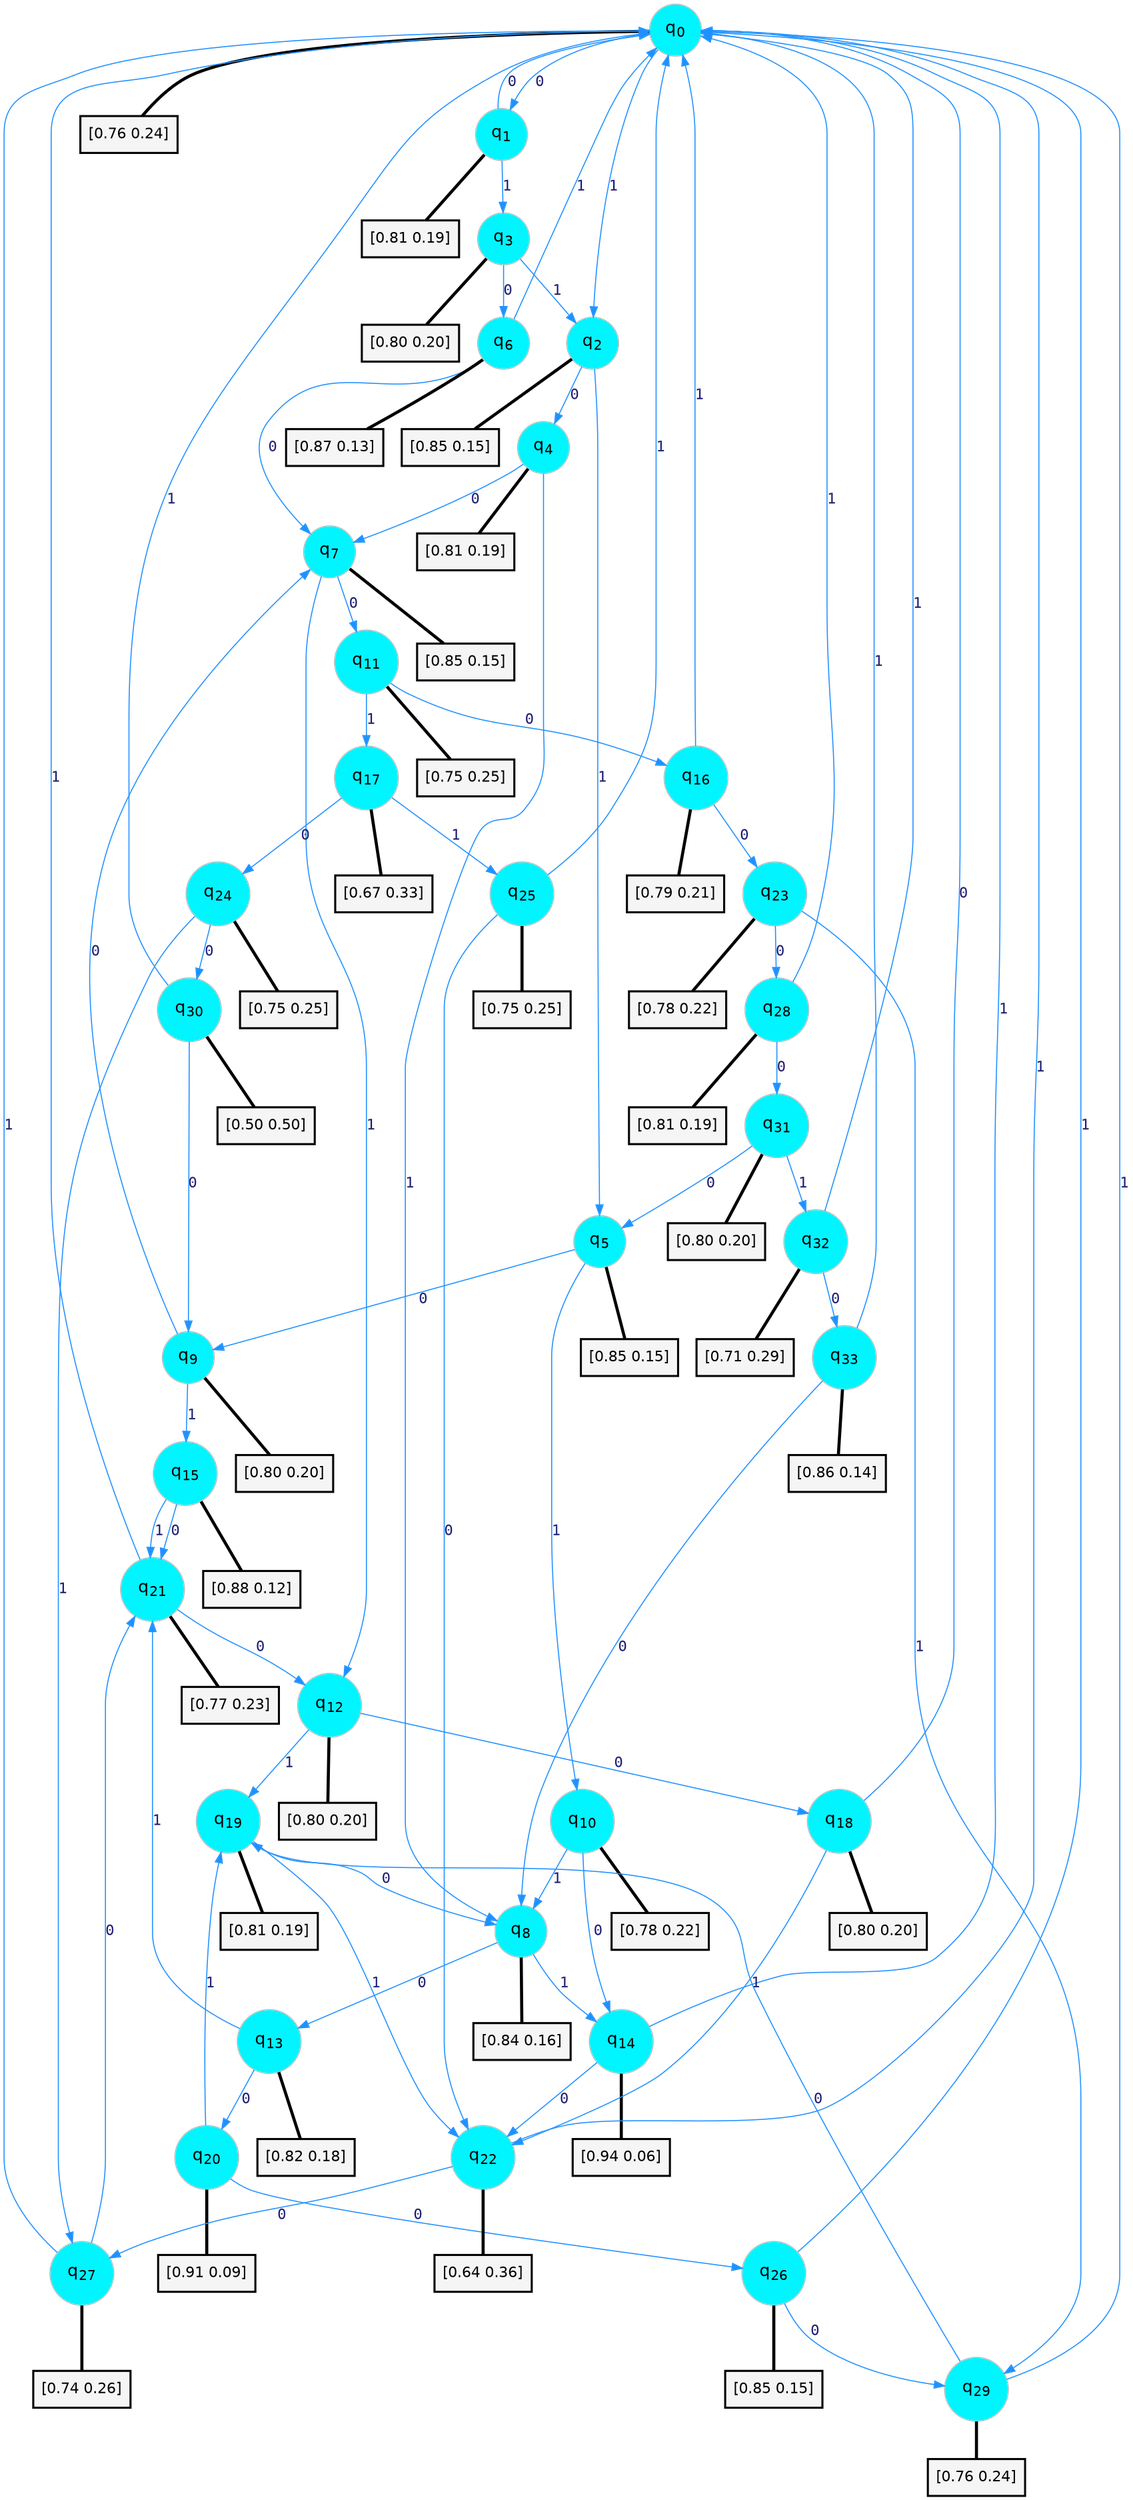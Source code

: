 digraph G {
graph [
bgcolor=transparent, dpi=300, rankdir=TD, size="40,25"];
node [
color=gray, fillcolor=turquoise1, fontcolor=black, fontname=Helvetica, fontsize=16, fontweight=bold, shape=circle, style=filled];
edge [
arrowsize=1, color=dodgerblue1, fontcolor=midnightblue, fontname=courier, fontweight=bold, penwidth=1, style=solid, weight=20];
0[label=<q<SUB>0</SUB>>];
1[label=<q<SUB>1</SUB>>];
2[label=<q<SUB>2</SUB>>];
3[label=<q<SUB>3</SUB>>];
4[label=<q<SUB>4</SUB>>];
5[label=<q<SUB>5</SUB>>];
6[label=<q<SUB>6</SUB>>];
7[label=<q<SUB>7</SUB>>];
8[label=<q<SUB>8</SUB>>];
9[label=<q<SUB>9</SUB>>];
10[label=<q<SUB>10</SUB>>];
11[label=<q<SUB>11</SUB>>];
12[label=<q<SUB>12</SUB>>];
13[label=<q<SUB>13</SUB>>];
14[label=<q<SUB>14</SUB>>];
15[label=<q<SUB>15</SUB>>];
16[label=<q<SUB>16</SUB>>];
17[label=<q<SUB>17</SUB>>];
18[label=<q<SUB>18</SUB>>];
19[label=<q<SUB>19</SUB>>];
20[label=<q<SUB>20</SUB>>];
21[label=<q<SUB>21</SUB>>];
22[label=<q<SUB>22</SUB>>];
23[label=<q<SUB>23</SUB>>];
24[label=<q<SUB>24</SUB>>];
25[label=<q<SUB>25</SUB>>];
26[label=<q<SUB>26</SUB>>];
27[label=<q<SUB>27</SUB>>];
28[label=<q<SUB>28</SUB>>];
29[label=<q<SUB>29</SUB>>];
30[label=<q<SUB>30</SUB>>];
31[label=<q<SUB>31</SUB>>];
32[label=<q<SUB>32</SUB>>];
33[label=<q<SUB>33</SUB>>];
34[label="[0.76 0.24]", shape=box,fontcolor=black, fontname=Helvetica, fontsize=14, penwidth=2, fillcolor=whitesmoke,color=black];
35[label="[0.81 0.19]", shape=box,fontcolor=black, fontname=Helvetica, fontsize=14, penwidth=2, fillcolor=whitesmoke,color=black];
36[label="[0.85 0.15]", shape=box,fontcolor=black, fontname=Helvetica, fontsize=14, penwidth=2, fillcolor=whitesmoke,color=black];
37[label="[0.80 0.20]", shape=box,fontcolor=black, fontname=Helvetica, fontsize=14, penwidth=2, fillcolor=whitesmoke,color=black];
38[label="[0.81 0.19]", shape=box,fontcolor=black, fontname=Helvetica, fontsize=14, penwidth=2, fillcolor=whitesmoke,color=black];
39[label="[0.85 0.15]", shape=box,fontcolor=black, fontname=Helvetica, fontsize=14, penwidth=2, fillcolor=whitesmoke,color=black];
40[label="[0.87 0.13]", shape=box,fontcolor=black, fontname=Helvetica, fontsize=14, penwidth=2, fillcolor=whitesmoke,color=black];
41[label="[0.85 0.15]", shape=box,fontcolor=black, fontname=Helvetica, fontsize=14, penwidth=2, fillcolor=whitesmoke,color=black];
42[label="[0.84 0.16]", shape=box,fontcolor=black, fontname=Helvetica, fontsize=14, penwidth=2, fillcolor=whitesmoke,color=black];
43[label="[0.80 0.20]", shape=box,fontcolor=black, fontname=Helvetica, fontsize=14, penwidth=2, fillcolor=whitesmoke,color=black];
44[label="[0.78 0.22]", shape=box,fontcolor=black, fontname=Helvetica, fontsize=14, penwidth=2, fillcolor=whitesmoke,color=black];
45[label="[0.75 0.25]", shape=box,fontcolor=black, fontname=Helvetica, fontsize=14, penwidth=2, fillcolor=whitesmoke,color=black];
46[label="[0.80 0.20]", shape=box,fontcolor=black, fontname=Helvetica, fontsize=14, penwidth=2, fillcolor=whitesmoke,color=black];
47[label="[0.82 0.18]", shape=box,fontcolor=black, fontname=Helvetica, fontsize=14, penwidth=2, fillcolor=whitesmoke,color=black];
48[label="[0.94 0.06]", shape=box,fontcolor=black, fontname=Helvetica, fontsize=14, penwidth=2, fillcolor=whitesmoke,color=black];
49[label="[0.88 0.12]", shape=box,fontcolor=black, fontname=Helvetica, fontsize=14, penwidth=2, fillcolor=whitesmoke,color=black];
50[label="[0.79 0.21]", shape=box,fontcolor=black, fontname=Helvetica, fontsize=14, penwidth=2, fillcolor=whitesmoke,color=black];
51[label="[0.67 0.33]", shape=box,fontcolor=black, fontname=Helvetica, fontsize=14, penwidth=2, fillcolor=whitesmoke,color=black];
52[label="[0.80 0.20]", shape=box,fontcolor=black, fontname=Helvetica, fontsize=14, penwidth=2, fillcolor=whitesmoke,color=black];
53[label="[0.81 0.19]", shape=box,fontcolor=black, fontname=Helvetica, fontsize=14, penwidth=2, fillcolor=whitesmoke,color=black];
54[label="[0.91 0.09]", shape=box,fontcolor=black, fontname=Helvetica, fontsize=14, penwidth=2, fillcolor=whitesmoke,color=black];
55[label="[0.77 0.23]", shape=box,fontcolor=black, fontname=Helvetica, fontsize=14, penwidth=2, fillcolor=whitesmoke,color=black];
56[label="[0.64 0.36]", shape=box,fontcolor=black, fontname=Helvetica, fontsize=14, penwidth=2, fillcolor=whitesmoke,color=black];
57[label="[0.78 0.22]", shape=box,fontcolor=black, fontname=Helvetica, fontsize=14, penwidth=2, fillcolor=whitesmoke,color=black];
58[label="[0.75 0.25]", shape=box,fontcolor=black, fontname=Helvetica, fontsize=14, penwidth=2, fillcolor=whitesmoke,color=black];
59[label="[0.75 0.25]", shape=box,fontcolor=black, fontname=Helvetica, fontsize=14, penwidth=2, fillcolor=whitesmoke,color=black];
60[label="[0.85 0.15]", shape=box,fontcolor=black, fontname=Helvetica, fontsize=14, penwidth=2, fillcolor=whitesmoke,color=black];
61[label="[0.74 0.26]", shape=box,fontcolor=black, fontname=Helvetica, fontsize=14, penwidth=2, fillcolor=whitesmoke,color=black];
62[label="[0.81 0.19]", shape=box,fontcolor=black, fontname=Helvetica, fontsize=14, penwidth=2, fillcolor=whitesmoke,color=black];
63[label="[0.76 0.24]", shape=box,fontcolor=black, fontname=Helvetica, fontsize=14, penwidth=2, fillcolor=whitesmoke,color=black];
64[label="[0.50 0.50]", shape=box,fontcolor=black, fontname=Helvetica, fontsize=14, penwidth=2, fillcolor=whitesmoke,color=black];
65[label="[0.80 0.20]", shape=box,fontcolor=black, fontname=Helvetica, fontsize=14, penwidth=2, fillcolor=whitesmoke,color=black];
66[label="[0.71 0.29]", shape=box,fontcolor=black, fontname=Helvetica, fontsize=14, penwidth=2, fillcolor=whitesmoke,color=black];
67[label="[0.86 0.14]", shape=box,fontcolor=black, fontname=Helvetica, fontsize=14, penwidth=2, fillcolor=whitesmoke,color=black];
0->1 [label=0];
0->2 [label=1];
0->34 [arrowhead=none, penwidth=3,color=black];
1->0 [label=0];
1->3 [label=1];
1->35 [arrowhead=none, penwidth=3,color=black];
2->4 [label=0];
2->5 [label=1];
2->36 [arrowhead=none, penwidth=3,color=black];
3->6 [label=0];
3->2 [label=1];
3->37 [arrowhead=none, penwidth=3,color=black];
4->7 [label=0];
4->8 [label=1];
4->38 [arrowhead=none, penwidth=3,color=black];
5->9 [label=0];
5->10 [label=1];
5->39 [arrowhead=none, penwidth=3,color=black];
6->7 [label=0];
6->0 [label=1];
6->40 [arrowhead=none, penwidth=3,color=black];
7->11 [label=0];
7->12 [label=1];
7->41 [arrowhead=none, penwidth=3,color=black];
8->13 [label=0];
8->14 [label=1];
8->42 [arrowhead=none, penwidth=3,color=black];
9->7 [label=0];
9->15 [label=1];
9->43 [arrowhead=none, penwidth=3,color=black];
10->14 [label=0];
10->8 [label=1];
10->44 [arrowhead=none, penwidth=3,color=black];
11->16 [label=0];
11->17 [label=1];
11->45 [arrowhead=none, penwidth=3,color=black];
12->18 [label=0];
12->19 [label=1];
12->46 [arrowhead=none, penwidth=3,color=black];
13->20 [label=0];
13->21 [label=1];
13->47 [arrowhead=none, penwidth=3,color=black];
14->22 [label=0];
14->0 [label=1];
14->48 [arrowhead=none, penwidth=3,color=black];
15->21 [label=0];
15->21 [label=1];
15->49 [arrowhead=none, penwidth=3,color=black];
16->23 [label=0];
16->0 [label=1];
16->50 [arrowhead=none, penwidth=3,color=black];
17->24 [label=0];
17->25 [label=1];
17->51 [arrowhead=none, penwidth=3,color=black];
18->0 [label=0];
18->22 [label=1];
18->52 [arrowhead=none, penwidth=3,color=black];
19->8 [label=0];
19->22 [label=1];
19->53 [arrowhead=none, penwidth=3,color=black];
20->26 [label=0];
20->19 [label=1];
20->54 [arrowhead=none, penwidth=3,color=black];
21->12 [label=0];
21->0 [label=1];
21->55 [arrowhead=none, penwidth=3,color=black];
22->27 [label=0];
22->0 [label=1];
22->56 [arrowhead=none, penwidth=3,color=black];
23->28 [label=0];
23->29 [label=1];
23->57 [arrowhead=none, penwidth=3,color=black];
24->30 [label=0];
24->27 [label=1];
24->58 [arrowhead=none, penwidth=3,color=black];
25->22 [label=0];
25->0 [label=1];
25->59 [arrowhead=none, penwidth=3,color=black];
26->29 [label=0];
26->0 [label=1];
26->60 [arrowhead=none, penwidth=3,color=black];
27->21 [label=0];
27->0 [label=1];
27->61 [arrowhead=none, penwidth=3,color=black];
28->31 [label=0];
28->0 [label=1];
28->62 [arrowhead=none, penwidth=3,color=black];
29->19 [label=0];
29->0 [label=1];
29->63 [arrowhead=none, penwidth=3,color=black];
30->9 [label=0];
30->0 [label=1];
30->64 [arrowhead=none, penwidth=3,color=black];
31->5 [label=0];
31->32 [label=1];
31->65 [arrowhead=none, penwidth=3,color=black];
32->33 [label=0];
32->0 [label=1];
32->66 [arrowhead=none, penwidth=3,color=black];
33->8 [label=0];
33->0 [label=1];
33->67 [arrowhead=none, penwidth=3,color=black];
}
